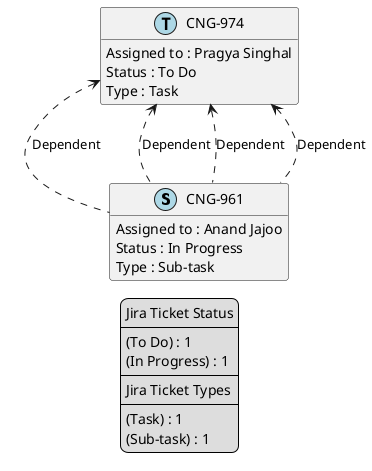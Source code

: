 @startuml
'https://plantuml.com/class-diagram

' GENERATE CLASS DIAGRAM ===========
' Generated at    : Mon Apr 15 15:10:51 CEST 2024

hide empty members

legend
Jira Ticket Status
----
(To Do) : 1
(In Progress) : 1
----
Jira Ticket Types
----
(Task) : 1
(Sub-task) : 1
end legend


' Tickets =======
class "CNG-961" << (S,lightblue) >> {
  Assigned to : Anand Jajoo
  Status : In Progress
  Type : Sub-task
}

class "CNG-974" << (T,lightblue) >> {
  Assigned to : Pragya Singhal
  Status : To Do
  Type : Task
}



' Links =======
"CNG-974" <.. "CNG-961" : Dependent
"CNG-974" <.. "CNG-961" : Dependent
"CNG-974" <.. "CNG-961" : Dependent
"CNG-974" <.. "CNG-961" : Dependent


@enduml
